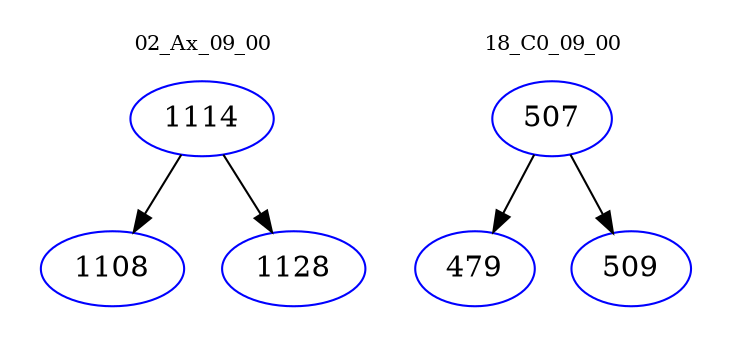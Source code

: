 digraph{
subgraph cluster_0 {
color = white
label = "02_Ax_09_00";
fontsize=10;
T0_1114 [label="1114", color="blue"]
T0_1114 -> T0_1108 [color="black"]
T0_1108 [label="1108", color="blue"]
T0_1114 -> T0_1128 [color="black"]
T0_1128 [label="1128", color="blue"]
}
subgraph cluster_1 {
color = white
label = "18_C0_09_00";
fontsize=10;
T1_507 [label="507", color="blue"]
T1_507 -> T1_479 [color="black"]
T1_479 [label="479", color="blue"]
T1_507 -> T1_509 [color="black"]
T1_509 [label="509", color="blue"]
}
}
